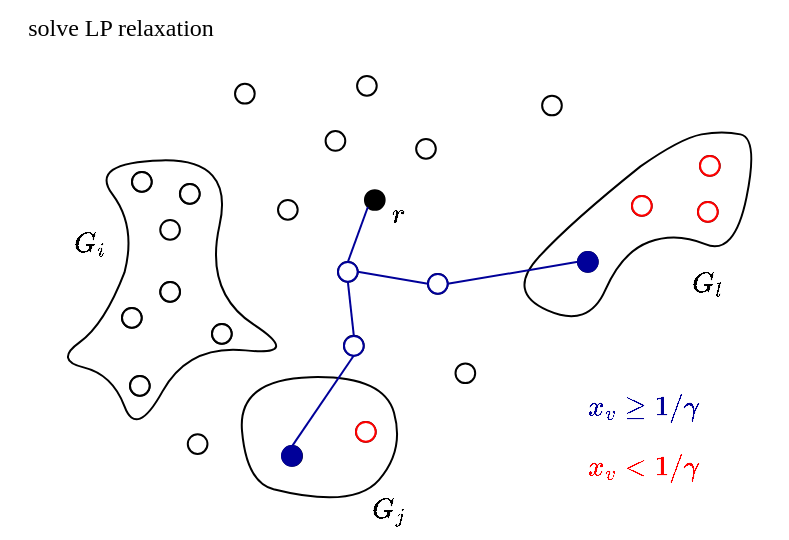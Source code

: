 <mxfile version="24.1.0" type="device">
  <diagram name="Page-1" id="gsfR2lPIybh8ACA6FocS">
    <mxGraphModel dx="819" dy="482" grid="1" gridSize="1" guides="1" tooltips="1" connect="1" arrows="1" fold="1" page="1" pageScale="1" pageWidth="425" pageHeight="338" background="none" math="1" shadow="0">
      <root>
        <mxCell id="0" />
        <mxCell id="1" value="layer00" style="" parent="0" />
        <mxCell id="7oERm4HpYrmG8ixCUyac-117" value="" style="ellipse;whiteSpace=wrap;html=1;aspect=fixed;" parent="1" vertex="1">
          <mxGeometry x="224.07" y="85.5" width="9.84" height="9.84" as="geometry" />
        </mxCell>
        <mxCell id="7oERm4HpYrmG8ixCUyac-118" value="" style="ellipse;whiteSpace=wrap;html=1;aspect=fixed;" parent="1" vertex="1">
          <mxGeometry x="96.119" y="125.998" width="9.84" height="9.84" as="geometry" />
        </mxCell>
        <mxCell id="7oERm4HpYrmG8ixCUyac-119" value="" style="ellipse;whiteSpace=wrap;html=1;aspect=fixed;" parent="1" vertex="1">
          <mxGeometry x="76.997" y="169.997" width="9.84" height="9.84" as="geometry" />
        </mxCell>
        <mxCell id="7oERm4HpYrmG8ixCUyac-120" value="" style="ellipse;whiteSpace=wrap;html=1;aspect=fixed;" parent="1" vertex="1">
          <mxGeometry x="157.135" y="239.036" width="9.84" height="9.84" as="geometry" />
        </mxCell>
        <mxCell id="7oERm4HpYrmG8ixCUyac-121" value="" style="ellipse;whiteSpace=wrap;html=1;aspect=fixed;" parent="1" vertex="1">
          <mxGeometry x="194.004" y="227.004" width="9.84" height="9.84" as="geometry" />
        </mxCell>
        <mxCell id="7oERm4HpYrmG8ixCUyac-122" value="" style="ellipse;whiteSpace=wrap;html=1;aspect=fixed;" parent="1" vertex="1">
          <mxGeometry x="366.003" y="94.002" width="9.84" height="9.84" as="geometry" />
        </mxCell>
        <mxCell id="7oERm4HpYrmG8ixCUyac-123" value="" style="ellipse;whiteSpace=wrap;html=1;aspect=fixed;" parent="1" vertex="1">
          <mxGeometry x="305.001" y="142.001" width="9.84" height="9.84" as="geometry" />
        </mxCell>
        <mxCell id="7oERm4HpYrmG8ixCUyac-127" value="" style="curved=1;endArrow=none;html=1;rounded=0;endFill=0;" parent="1" edge="1">
          <mxGeometry width="50" height="50" relative="1" as="geometry">
            <mxPoint x="78.25" y="152.19" as="sourcePoint" />
            <mxPoint x="78.25" y="152.19" as="targetPoint" />
            <Array as="points">
              <mxPoint x="68.25" y="178.19" />
              <mxPoint x="43.25" y="196.19" />
              <mxPoint x="72.25" y="203.19" />
              <mxPoint x="84.25" y="235.19" />
              <mxPoint x="110.25" y="188.19" />
              <mxPoint x="167.25" y="194.19" />
              <mxPoint x="118.25" y="162.19" />
              <mxPoint x="133.25" y="95.19" />
              <mxPoint x="60.25" y="97.19" />
              <mxPoint x="84.25" y="129.19" />
            </Array>
          </mxGeometry>
        </mxCell>
        <mxCell id="7oERm4HpYrmG8ixCUyac-130" value="" style="curved=1;endArrow=none;html=1;rounded=0;endFill=0;" parent="1" edge="1">
          <mxGeometry width="50" height="50" relative="1" as="geometry">
            <mxPoint x="152.769" y="260.609" as="sourcePoint" />
            <mxPoint x="152.769" y="260.609" as="targetPoint" />
            <Array as="points">
              <mxPoint x="192.768" y="270.609" />
              <mxPoint x="218.25" y="241.19" />
              <mxPoint x="207.768" y="203.608" />
              <mxPoint x="134.769" y="205.608" />
              <mxPoint x="139.25" y="257.19" />
            </Array>
          </mxGeometry>
        </mxCell>
        <mxCell id="7oERm4HpYrmG8ixCUyac-135" value="" style="curved=1;endArrow=none;html=1;rounded=0;endFill=0;" parent="1" edge="1">
          <mxGeometry width="50" height="50" relative="1" as="geometry">
            <mxPoint x="336.25" y="99.19" as="sourcePoint" />
            <mxPoint x="336.25" y="99.19" as="targetPoint" />
            <Array as="points">
              <mxPoint x="301.25" y="127.19" />
              <mxPoint x="269.25" y="162.19" />
              <mxPoint x="310.25" y="180.19" />
              <mxPoint x="327" y="142" />
              <mxPoint x="354" y="132" />
              <mxPoint x="383.25" y="144.19" />
              <mxPoint x="395.25" y="85.19" />
              <mxPoint x="377.25" y="81.19" />
              <mxPoint x="356.25" y="85.19" />
            </Array>
          </mxGeometry>
        </mxCell>
        <mxCell id="7oERm4HpYrmG8ixCUyac-136" value="" style="ellipse;whiteSpace=wrap;html=1;aspect=fixed;" parent="1" vertex="1">
          <mxGeometry x="80.995" y="203.995" width="9.84" height="9.84" as="geometry" />
        </mxCell>
        <mxCell id="7oERm4HpYrmG8ixCUyac-137" value="" style="ellipse;whiteSpace=wrap;html=1;aspect=fixed;" parent="1" vertex="1">
          <mxGeometry x="122.004" y="178.004" width="9.84" height="9.84" as="geometry" />
        </mxCell>
        <mxCell id="7oERm4HpYrmG8ixCUyac-138" value="" style="ellipse;whiteSpace=wrap;html=1;aspect=fixed;" parent="1" vertex="1">
          <mxGeometry x="82.002" y="102.002" width="9.84" height="9.84" as="geometry" />
        </mxCell>
        <mxCell id="7oERm4HpYrmG8ixCUyac-139" value="" style="ellipse;whiteSpace=wrap;html=1;aspect=fixed;" parent="1" vertex="1">
          <mxGeometry x="96.121" y="157.001" width="9.84" height="9.84" as="geometry" />
        </mxCell>
        <mxCell id="7oERm4HpYrmG8ixCUyac-140" value="" style="ellipse;whiteSpace=wrap;html=1;aspect=fixed;" parent="1" vertex="1">
          <mxGeometry x="105.959" y="107.999" width="9.84" height="9.84" as="geometry" />
        </mxCell>
        <mxCell id="7oERm4HpYrmG8ixCUyac-141" value="" style="ellipse;whiteSpace=wrap;html=1;aspect=fixed;" parent="1" vertex="1">
          <mxGeometry x="154.998" y="115.998" width="9.84" height="9.84" as="geometry" />
        </mxCell>
        <mxCell id="7oERm4HpYrmG8ixCUyac-142" value="" style="ellipse;whiteSpace=wrap;html=1;aspect=fixed;" parent="1" vertex="1">
          <mxGeometry x="178.796" y="81.557" width="9.84" height="9.84" as="geometry" />
        </mxCell>
        <mxCell id="7oERm4HpYrmG8ixCUyac-143" value="" style="ellipse;whiteSpace=wrap;html=1;aspect=fixed;" parent="1" vertex="1">
          <mxGeometry x="185.005" y="147.005" width="9.84" height="9.84" as="geometry" />
        </mxCell>
        <mxCell id="7oERm4HpYrmG8ixCUyac-144" value="" style="ellipse;whiteSpace=wrap;html=1;aspect=fixed;" parent="1" vertex="1">
          <mxGeometry x="229.974" y="153.004" width="9.84" height="9.84" as="geometry" />
        </mxCell>
        <mxCell id="7oERm4HpYrmG8ixCUyac-145" value="" style="ellipse;whiteSpace=wrap;html=1;aspect=fixed;fillColor=#000000;verticalAlign=middle;labelPosition=left;verticalLabelPosition=middle;align=right;" parent="1" vertex="1">
          <mxGeometry x="198.482" y="111.092" width="9.84" height="9.84" as="geometry" />
        </mxCell>
        <mxCell id="7oERm4HpYrmG8ixCUyac-147" value="" style="ellipse;whiteSpace=wrap;html=1;aspect=fixed;" parent="1" vertex="1">
          <mxGeometry x="187.999" y="183.919" width="9.84" height="9.84" as="geometry" />
        </mxCell>
        <mxCell id="7oERm4HpYrmG8ixCUyac-148" value="" style="ellipse;whiteSpace=wrap;html=1;aspect=fixed;" parent="1" vertex="1">
          <mxGeometry x="109.897" y="233.137" width="9.84" height="9.84" as="geometry" />
        </mxCell>
        <mxCell id="7oERm4HpYrmG8ixCUyac-149" value="" style="ellipse;whiteSpace=wrap;html=1;aspect=fixed;" parent="1" vertex="1">
          <mxGeometry x="243.756" y="197.706" width="9.84" height="9.84" as="geometry" />
        </mxCell>
        <mxCell id="7oERm4HpYrmG8ixCUyac-150" value="" style="ellipse;whiteSpace=wrap;html=1;aspect=fixed;" parent="1" vertex="1">
          <mxGeometry x="287.065" y="63.845" width="9.84" height="9.84" as="geometry" />
        </mxCell>
        <mxCell id="7oERm4HpYrmG8ixCUyac-151" value="" style="ellipse;whiteSpace=wrap;html=1;aspect=fixed;" parent="1" vertex="1">
          <mxGeometry x="133.513" y="57.933" width="9.84" height="9.84" as="geometry" />
        </mxCell>
        <mxCell id="7oERm4HpYrmG8ixCUyac-152" value="" style="ellipse;whiteSpace=wrap;html=1;aspect=fixed;" parent="1" vertex="1">
          <mxGeometry x="194.531" y="54.002" width="9.84" height="9.84" as="geometry" />
        </mxCell>
        <mxCell id="7oERm4HpYrmG8ixCUyac-153" value="$$G_i$$" style="text;html=1;align=center;verticalAlign=middle;resizable=0;points=[];autosize=1;strokeColor=none;fillColor=none;" parent="1" vertex="1">
          <mxGeometry x="28.998" y="123.867" width="62.992" height="27.559" as="geometry" />
        </mxCell>
        <mxCell id="7oERm4HpYrmG8ixCUyac-154" value="$$G_j$$" style="text;html=1;align=center;verticalAlign=middle;resizable=0;points=[];autosize=1;strokeColor=none;fillColor=none;" parent="1" vertex="1">
          <mxGeometry x="178.797" y="256.755" width="62.992" height="27.559" as="geometry" />
        </mxCell>
        <mxCell id="7oERm4HpYrmG8ixCUyac-155" value="" style="ellipse;whiteSpace=wrap;html=1;aspect=fixed;" parent="1" vertex="1">
          <mxGeometry x="331.999" y="114.028" width="9.84" height="9.84" as="geometry" />
        </mxCell>
        <mxCell id="7oERm4HpYrmG8ixCUyac-156" value="" style="ellipse;whiteSpace=wrap;html=1;aspect=fixed;" parent="1" vertex="1">
          <mxGeometry x="364.996" y="116.997" width="9.84" height="9.84" as="geometry" />
        </mxCell>
        <mxCell id="7oERm4HpYrmG8ixCUyac-157" value="$$G_l$$" style="text;html=1;align=center;verticalAlign=middle;resizable=0;points=[];autosize=1;strokeColor=none;fillColor=none;" parent="1" vertex="1">
          <mxGeometry x="337.605" y="144.544" width="62.992" height="27.559" as="geometry" />
        </mxCell>
        <mxCell id="7oERm4HpYrmG8ixCUyac-169" value="$$r$$" style="text;html=1;align=center;verticalAlign=middle;resizable=0;points=[];autosize=1;strokeColor=none;fillColor=none;" parent="1" vertex="1">
          <mxGeometry x="190.601" y="109.121" width="49.212" height="27.559" as="geometry" />
        </mxCell>
        <mxCell id="7oERm4HpYrmG8ixCUyac-173" value="layer01" parent="0" />
        <mxCell id="7oERm4HpYrmG8ixCUyac-174" value="" style="ellipse;whiteSpace=wrap;html=1;aspect=fixed;strokeColor=#000099;fillColor=#000099;" parent="7oERm4HpYrmG8ixCUyac-173" vertex="1">
          <mxGeometry x="156.997" y="238.997" width="9.84" height="9.84" as="geometry" />
        </mxCell>
        <mxCell id="7oERm4HpYrmG8ixCUyac-175" value="" style="ellipse;whiteSpace=wrap;html=1;aspect=fixed;strokeColor=#000099;fillColor=#000099;" parent="7oERm4HpYrmG8ixCUyac-173" vertex="1">
          <mxGeometry x="304.997" y="141.997" width="9.84" height="9.84" as="geometry" />
        </mxCell>
        <mxCell id="7oERm4HpYrmG8ixCUyac-182" value="$$x_v\geq 1/\gamma$$" style="text;html=1;align=center;verticalAlign=middle;resizable=0;points=[];autosize=1;strokeColor=none;fillColor=none;fontColor=#000099;" parent="7oERm4HpYrmG8ixCUyac-173" vertex="1">
          <mxGeometry x="265" y="206" width="144" height="27" as="geometry" />
        </mxCell>
        <mxCell id="7oERm4HpYrmG8ixCUyac-164" value="&lt;font face=&quot;Microsoft Sans Serif&quot;&gt;solve LP relaxation&lt;/font&gt;" style="text;html=1;align=center;verticalAlign=middle;resizable=0;points=[];autosize=1;strokeColor=none;fillColor=none;fontFamily=Sans Serif;" parent="7oERm4HpYrmG8ixCUyac-173" vertex="1">
          <mxGeometry x="16.004" y="16.002" width="120" height="27" as="geometry" />
        </mxCell>
        <mxCell id="7oERm4HpYrmG8ixCUyac-178" value="layer02" parent="0" />
        <mxCell id="7oERm4HpYrmG8ixCUyac-176" value="" style="ellipse;whiteSpace=wrap;html=1;aspect=fixed;strokeColor=#000099;" parent="7oERm4HpYrmG8ixCUyac-178" vertex="1">
          <mxGeometry x="187.999" y="183.999" width="9.84" height="9.84" as="geometry" />
        </mxCell>
        <mxCell id="7oERm4HpYrmG8ixCUyac-177" value="" style="ellipse;whiteSpace=wrap;html=1;aspect=fixed;strokeColor=#000099;" parent="7oERm4HpYrmG8ixCUyac-178" vertex="1">
          <mxGeometry x="184.999" y="146.999" width="9.84" height="9.84" as="geometry" />
        </mxCell>
        <mxCell id="7oERm4HpYrmG8ixCUyac-181" value="" style="ellipse;whiteSpace=wrap;html=1;aspect=fixed;strokeColor=#000099;" parent="7oERm4HpYrmG8ixCUyac-178" vertex="1">
          <mxGeometry x="229.999" y="152.999" width="9.84" height="9.84" as="geometry" />
        </mxCell>
        <mxCell id="7oERm4HpYrmG8ixCUyac-171" value="layer03" style="" parent="0" />
        <mxCell id="7oERm4HpYrmG8ixCUyac-158" style="rounded=0;orthogonalLoop=1;jettySize=auto;html=1;exitX=0;exitY=1;exitDx=0;exitDy=0;entryX=0.5;entryY=0;entryDx=0;entryDy=0;endArrow=none;endFill=0;strokeColor=#000099;" parent="7oERm4HpYrmG8ixCUyac-171" source="7oERm4HpYrmG8ixCUyac-145" target="7oERm4HpYrmG8ixCUyac-143" edge="1">
          <mxGeometry relative="1" as="geometry" />
        </mxCell>
        <mxCell id="7oERm4HpYrmG8ixCUyac-160" style="rounded=0;orthogonalLoop=1;jettySize=auto;html=1;exitX=0.5;exitY=1;exitDx=0;exitDy=0;entryX=0.5;entryY=0;entryDx=0;entryDy=0;endArrow=none;endFill=0;strokeColor=#000099;" parent="7oERm4HpYrmG8ixCUyac-171" source="7oERm4HpYrmG8ixCUyac-143" target="7oERm4HpYrmG8ixCUyac-147" edge="1">
          <mxGeometry relative="1" as="geometry" />
        </mxCell>
        <mxCell id="7oERm4HpYrmG8ixCUyac-161" style="rounded=0;orthogonalLoop=1;jettySize=auto;html=1;exitX=0.5;exitY=1;exitDx=0;exitDy=0;entryX=0.5;entryY=0;entryDx=0;entryDy=0;endArrow=none;endFill=0;strokeColor=#000099;" parent="7oERm4HpYrmG8ixCUyac-171" source="7oERm4HpYrmG8ixCUyac-147" target="7oERm4HpYrmG8ixCUyac-120" edge="1">
          <mxGeometry relative="1" as="geometry" />
        </mxCell>
        <mxCell id="7oERm4HpYrmG8ixCUyac-162" style="rounded=0;orthogonalLoop=1;jettySize=auto;html=1;exitX=1;exitY=0.5;exitDx=0;exitDy=0;entryX=0;entryY=0.5;entryDx=0;entryDy=0;endArrow=none;endFill=0;strokeColor=#000099;" parent="7oERm4HpYrmG8ixCUyac-171" source="7oERm4HpYrmG8ixCUyac-143" target="7oERm4HpYrmG8ixCUyac-144" edge="1">
          <mxGeometry relative="1" as="geometry" />
        </mxCell>
        <mxCell id="7oERm4HpYrmG8ixCUyac-163" style="rounded=0;orthogonalLoop=1;jettySize=auto;html=1;exitX=1;exitY=0.5;exitDx=0;exitDy=0;entryX=0;entryY=0.5;entryDx=0;entryDy=0;endArrow=none;endFill=0;strokeColor=#000099;" parent="7oERm4HpYrmG8ixCUyac-171" source="7oERm4HpYrmG8ixCUyac-144" target="7oERm4HpYrmG8ixCUyac-123" edge="1">
          <mxGeometry relative="1" as="geometry" />
        </mxCell>
        <mxCell id="7oERm4HpYrmG8ixCUyac-185" value="layer04" parent="0" />
        <mxCell id="7oERm4HpYrmG8ixCUyac-183" value="" style="ellipse;whiteSpace=wrap;html=1;aspect=fixed;strokeColor=#000000;" parent="7oERm4HpYrmG8ixCUyac-185" vertex="1">
          <mxGeometry x="82.002" y="102.002" width="9.84" height="9.84" as="geometry" />
        </mxCell>
        <mxCell id="7oERm4HpYrmG8ixCUyac-186" value="" style="ellipse;whiteSpace=wrap;html=1;aspect=fixed;strokeColor=#000000;" parent="7oERm4HpYrmG8ixCUyac-185" vertex="1">
          <mxGeometry x="106.002" y="108.002" width="9.84" height="9.84" as="geometry" />
        </mxCell>
        <mxCell id="7oERm4HpYrmG8ixCUyac-187" value="" style="ellipse;whiteSpace=wrap;html=1;aspect=fixed;strokeColor=#000000;" parent="7oERm4HpYrmG8ixCUyac-185" vertex="1">
          <mxGeometry x="96.162" y="157.002" width="9.84" height="9.84" as="geometry" />
        </mxCell>
        <mxCell id="7oERm4HpYrmG8ixCUyac-188" value="" style="ellipse;whiteSpace=wrap;html=1;aspect=fixed;strokeColor=#000000;" parent="7oERm4HpYrmG8ixCUyac-185" vertex="1">
          <mxGeometry x="77.002" y="170.002" width="9.84" height="9.84" as="geometry" />
        </mxCell>
        <mxCell id="7oERm4HpYrmG8ixCUyac-189" value="" style="ellipse;whiteSpace=wrap;html=1;aspect=fixed;strokeColor=#000000;" parent="7oERm4HpYrmG8ixCUyac-185" vertex="1">
          <mxGeometry x="122.002" y="178.002" width="9.84" height="9.84" as="geometry" />
        </mxCell>
        <mxCell id="7oERm4HpYrmG8ixCUyac-190" value="" style="ellipse;whiteSpace=wrap;html=1;aspect=fixed;strokeColor=#000000;" parent="7oERm4HpYrmG8ixCUyac-185" vertex="1">
          <mxGeometry x="81.002" y="204.002" width="9.84" height="9.84" as="geometry" />
        </mxCell>
        <mxCell id="7oERm4HpYrmG8ixCUyac-192" value="" style="ellipse;whiteSpace=wrap;html=1;aspect=fixed;strokeColor=#FF0000;" parent="7oERm4HpYrmG8ixCUyac-185" vertex="1">
          <mxGeometry x="194.002" y="227.002" width="9.84" height="9.84" as="geometry" />
        </mxCell>
        <mxCell id="7oERm4HpYrmG8ixCUyac-193" value="" style="ellipse;whiteSpace=wrap;html=1;aspect=fixed;strokeColor=#FF0000;" parent="7oERm4HpYrmG8ixCUyac-185" vertex="1">
          <mxGeometry x="332.002" y="114.002" width="9.84" height="9.84" as="geometry" />
        </mxCell>
        <mxCell id="7oERm4HpYrmG8ixCUyac-194" value="" style="ellipse;whiteSpace=wrap;html=1;aspect=fixed;strokeColor=#FF0000;" parent="7oERm4HpYrmG8ixCUyac-185" vertex="1">
          <mxGeometry x="365.002" y="117.002" width="9.84" height="9.84" as="geometry" />
        </mxCell>
        <mxCell id="7oERm4HpYrmG8ixCUyac-195" value="" style="ellipse;whiteSpace=wrap;html=1;aspect=fixed;strokeColor=#FF0000;" parent="7oERm4HpYrmG8ixCUyac-185" vertex="1">
          <mxGeometry x="366.002" y="94.002" width="9.84" height="9.84" as="geometry" />
        </mxCell>
        <mxCell id="7oERm4HpYrmG8ixCUyac-196" value="$$x_v &amp;lt; 1/\gamma$$" style="text;html=1;align=center;verticalAlign=middle;resizable=0;points=[];autosize=1;strokeColor=none;fillColor=none;fontColor=#FF0000;" parent="7oERm4HpYrmG8ixCUyac-185" vertex="1">
          <mxGeometry x="271.92" y="236.84" width="131" height="27" as="geometry" />
        </mxCell>
      </root>
    </mxGraphModel>
  </diagram>
</mxfile>

